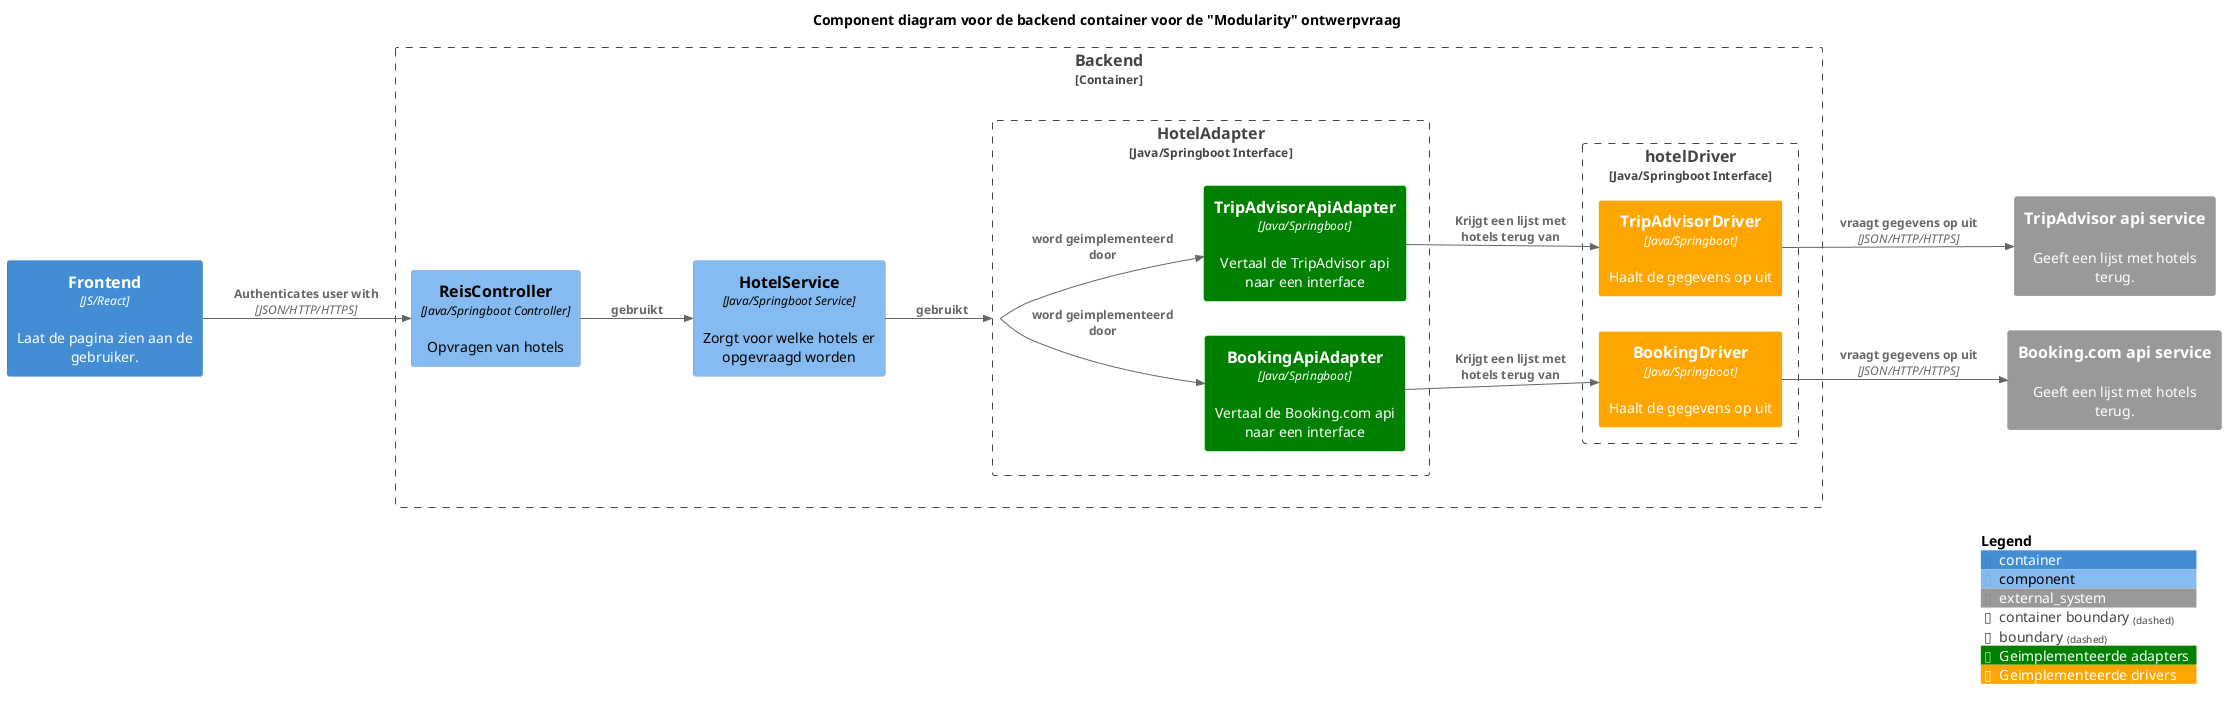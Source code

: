 @startuml

!include <C4/C4>
!include <C4/C4_Context>
!include <C4/C4_Container>
!include <C4/C4_Component>

left to right direction

SHOW_PERSON_OUTLINE()

AddRelTag("sync/async", $textColor=$ARROW_FONT_COLOR, $lineColor=$ARROW_COLOR, $lineStyle=DottedLine())
AddElementTag("Geimplementeerde adapters", $bgColor="Green", $fontColor="White", $borderColor="LightGreen")
AddElementTag("Geimplementeerde drivers", $bgColor="Orange", $fontColor="White", $borderColor="LightOrange")

title Component diagram voor de backend container voor de "Modularity" ontwerpvraag

Container(front, "Frontend", "JS/React", "Laat de pagina zien aan de gebruiker.")

Container_Boundary(back, "Backend", "Container Backend FSWD"){
    Component(rctrl, "ReisController", "Java/Springboot Controller", "Opvragen van hotels")
    Component(hotelsrvc, "HotelService", "Java/Springboot Service", "Zorgt voor welke hotels er opgevraagd worden")
    Boundary(hoteladpt, "HotelAdapter", "Java/Springboot Interface"){
        Component(bookingadpt, "BookingApiAdapter", "Java/Springboot", "Vertaal de Booking.com api naar een interface", $tags="Geimplementeerde adapters")
         Component(tripadpt, "TripAdvisorApiAdapter", "Java/Springboot", "Vertaal de TripAdvisor api naar een interface", $tags="Geimplementeerde adapters")
     }

    Boundary(hoteldrv, "hotelDriver", "Java/Springboot Interface"){
            Component(bookingdrv, "BookingDriver", "Java/Springboot", "Haalt de gegevens op uit", $tags="Geimplementeerde drivers")
            Component(tripdrv, "TripAdvisorDriver", "Java/Springboot", "Haalt de gegevens op uit", $tags="Geimplementeerde drivers")
         }
    }




System_Ext(bookingApi, "Booking.com api service", "Geeft een lijst met hotels terug.")
System_Ext(tripadvisorApi, "TripAdvisor api service", "Geeft een lijst met hotels terug.")


Rel(front, rctrl, "Authenticates user with", "JSON/HTTP/HTTPS")
Rel(rctrl, hotelsrvc, "gebruikt")
Rel(hotelsrvc, hoteladpt, "gebruikt")
Rel(hoteladpt, bookingadpt, "word geimplementeerd door")
Rel(hoteladpt, tripadpt, "word geimplementeerd door")
Rel(bookingadpt, bookingdrv, "Krijgt een lijst met hotels terug van")
Rel(tripadpt, tripdrv, "Krijgt een lijst met hotels terug van")
Rel(bookingdrv, bookingApi, "vraagt gegevens op uit", "JSON/HTTP/HTTPS")
Rel(tripdrv, tripadvisorApi, "vraagt gegevens op uit", "JSON/HTTP/HTTPS")

SHOW_LEGEND()

@enduml
